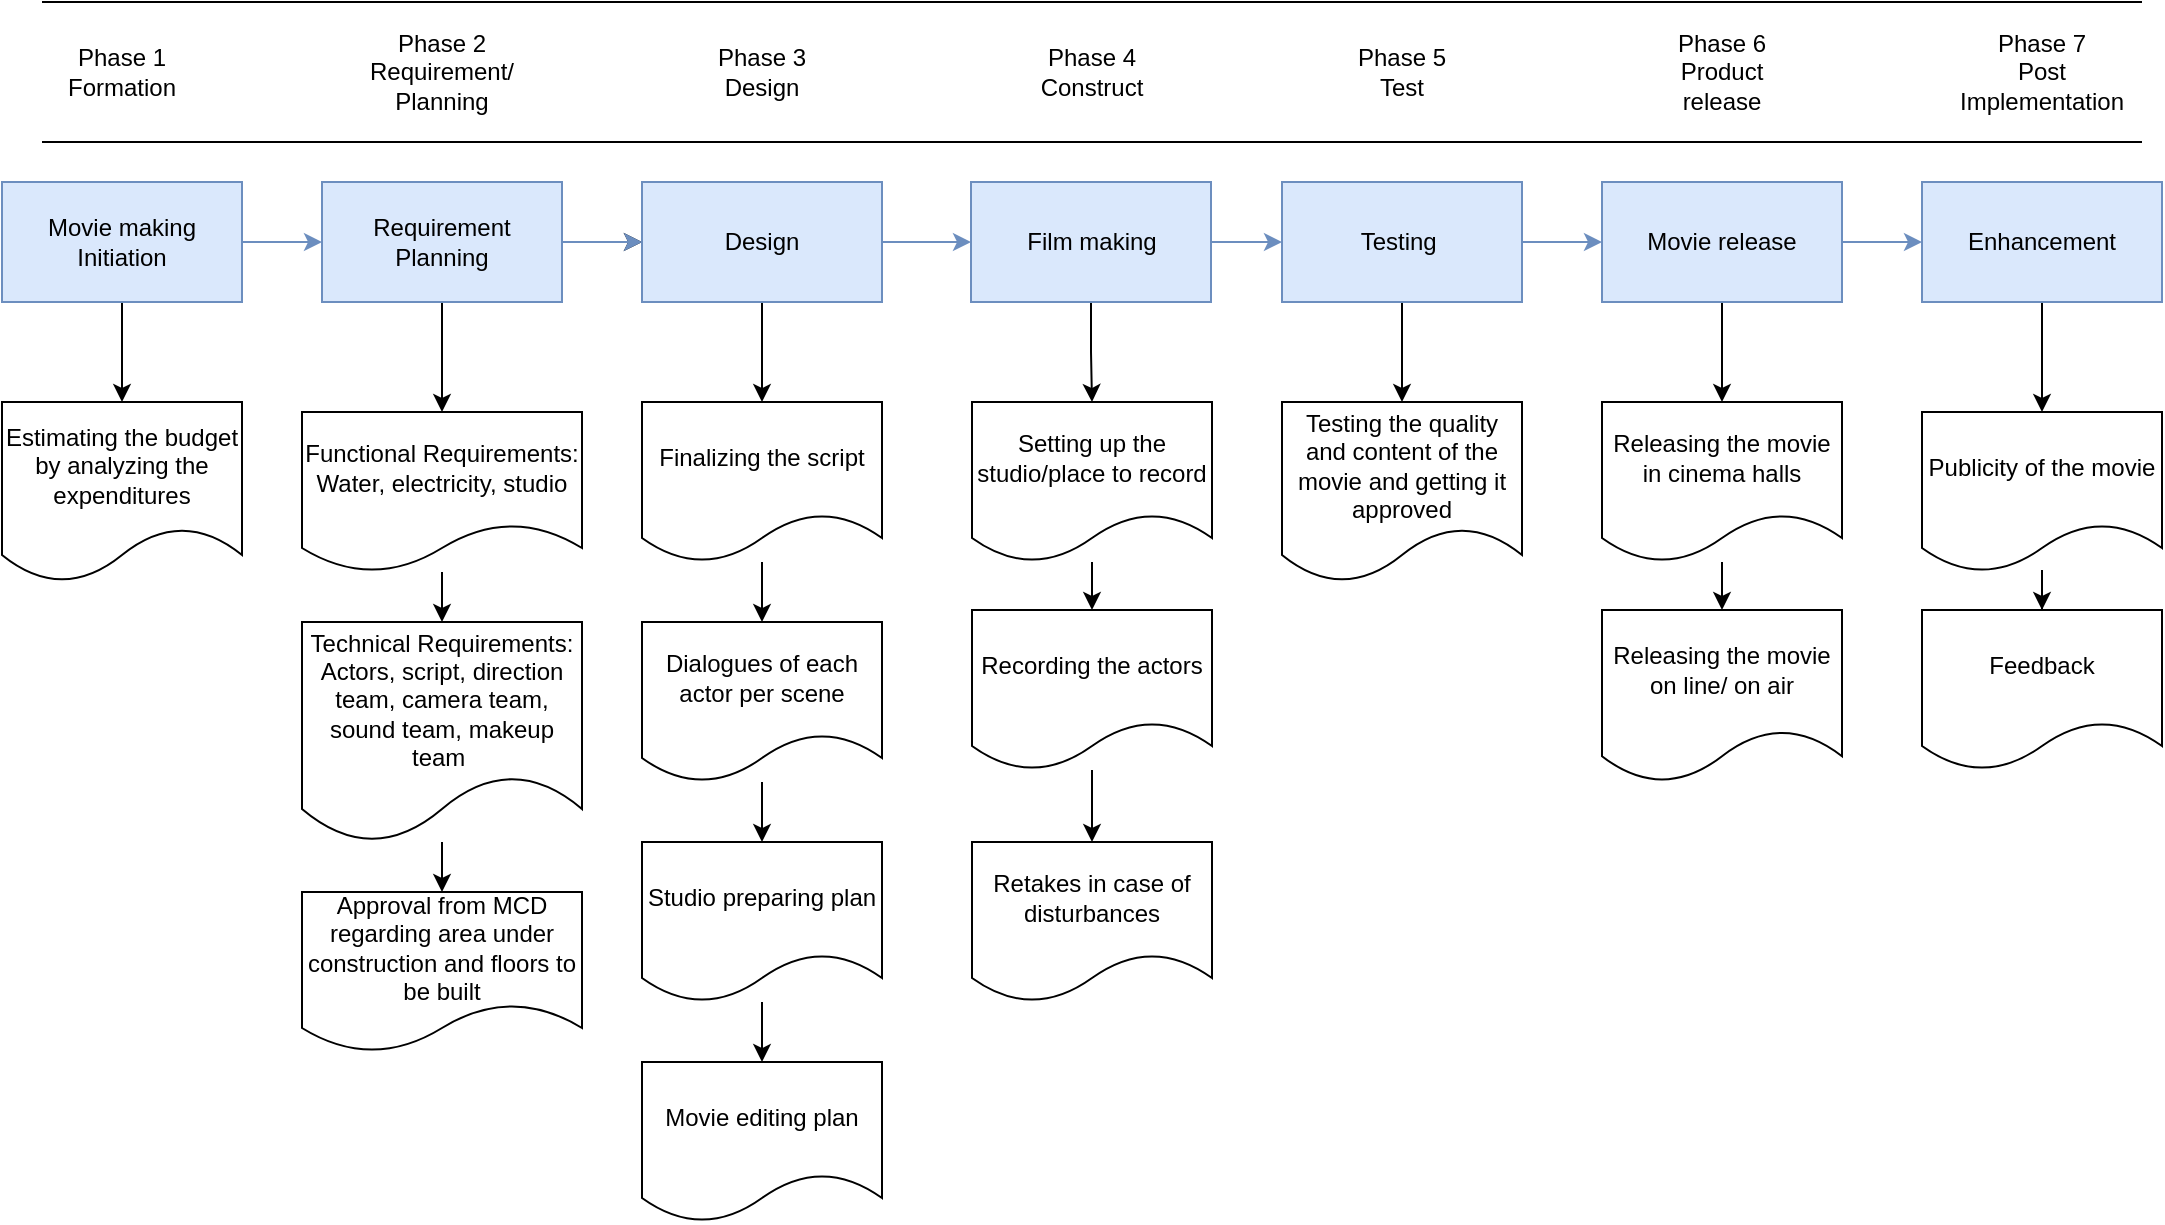 <mxfile version="16.4.3" type="github">
  <diagram id="LkDzFpfbwSy2pH1ypYPq" name="Page-1">
    <mxGraphModel dx="1038" dy="543" grid="1" gridSize="10" guides="1" tooltips="1" connect="1" arrows="1" fold="1" page="1" pageScale="1" pageWidth="850" pageHeight="1100" math="0" shadow="0">
      <root>
        <mxCell id="0" />
        <mxCell id="1" parent="0" />
        <mxCell id="v1i57e1MyZaDkJ1OwCc9-1" value="" style="edgeStyle=orthogonalEdgeStyle;rounded=0;orthogonalLoop=1;jettySize=auto;html=1;fillColor=#dae8fc;strokeColor=#6c8ebf;" edge="1" parent="1" source="v1i57e1MyZaDkJ1OwCc9-3" target="v1i57e1MyZaDkJ1OwCc9-7">
          <mxGeometry relative="1" as="geometry" />
        </mxCell>
        <mxCell id="v1i57e1MyZaDkJ1OwCc9-2" value="" style="edgeStyle=orthogonalEdgeStyle;rounded=0;orthogonalLoop=1;jettySize=auto;html=1;" edge="1" parent="1" source="v1i57e1MyZaDkJ1OwCc9-3" target="v1i57e1MyZaDkJ1OwCc9-11">
          <mxGeometry relative="1" as="geometry" />
        </mxCell>
        <mxCell id="v1i57e1MyZaDkJ1OwCc9-3" value="Movie making Initiation" style="rounded=0;whiteSpace=wrap;html=1;fillColor=#dae8fc;strokeColor=#6c8ebf;" vertex="1" parent="1">
          <mxGeometry x="40" y="200" width="120" height="60" as="geometry" />
        </mxCell>
        <mxCell id="v1i57e1MyZaDkJ1OwCc9-4" value="" style="edgeStyle=orthogonalEdgeStyle;rounded=0;orthogonalLoop=1;jettySize=auto;html=1;" edge="1" parent="1" source="v1i57e1MyZaDkJ1OwCc9-7" target="v1i57e1MyZaDkJ1OwCc9-10">
          <mxGeometry relative="1" as="geometry" />
        </mxCell>
        <mxCell id="v1i57e1MyZaDkJ1OwCc9-5" value="" style="edgeStyle=orthogonalEdgeStyle;rounded=0;orthogonalLoop=1;jettySize=auto;html=1;" edge="1" parent="1" source="v1i57e1MyZaDkJ1OwCc9-7" target="v1i57e1MyZaDkJ1OwCc9-13">
          <mxGeometry relative="1" as="geometry" />
        </mxCell>
        <mxCell id="v1i57e1MyZaDkJ1OwCc9-6" value="" style="edgeStyle=orthogonalEdgeStyle;rounded=0;orthogonalLoop=1;jettySize=auto;html=1;fillColor=#dae8fc;strokeColor=#6c8ebf;" edge="1" parent="1" source="v1i57e1MyZaDkJ1OwCc9-7" target="v1i57e1MyZaDkJ1OwCc9-10">
          <mxGeometry relative="1" as="geometry" />
        </mxCell>
        <mxCell id="v1i57e1MyZaDkJ1OwCc9-7" value="Requirement&lt;br&gt;Planning" style="rounded=0;whiteSpace=wrap;html=1;fillColor=#dae8fc;strokeColor=#6c8ebf;" vertex="1" parent="1">
          <mxGeometry x="200" y="200" width="120" height="60" as="geometry" />
        </mxCell>
        <mxCell id="v1i57e1MyZaDkJ1OwCc9-8" value="" style="edgeStyle=orthogonalEdgeStyle;rounded=0;orthogonalLoop=1;jettySize=auto;html=1;" edge="1" parent="1" source="v1i57e1MyZaDkJ1OwCc9-10" target="v1i57e1MyZaDkJ1OwCc9-18">
          <mxGeometry relative="1" as="geometry" />
        </mxCell>
        <mxCell id="v1i57e1MyZaDkJ1OwCc9-9" value="" style="edgeStyle=orthogonalEdgeStyle;rounded=0;orthogonalLoop=1;jettySize=auto;html=1;fillColor=#dae8fc;strokeColor=#6c8ebf;" edge="1" parent="1" source="v1i57e1MyZaDkJ1OwCc9-10" target="v1i57e1MyZaDkJ1OwCc9-25">
          <mxGeometry relative="1" as="geometry" />
        </mxCell>
        <mxCell id="v1i57e1MyZaDkJ1OwCc9-10" value="Design" style="rounded=0;whiteSpace=wrap;html=1;fillColor=#dae8fc;strokeColor=#6c8ebf;" vertex="1" parent="1">
          <mxGeometry x="360" y="200" width="120" height="60" as="geometry" />
        </mxCell>
        <mxCell id="v1i57e1MyZaDkJ1OwCc9-11" value="Estimating the budget by analyzing the expenditures" style="shape=document;whiteSpace=wrap;html=1;boundedLbl=1;" vertex="1" parent="1">
          <mxGeometry x="40" y="310" width="120" height="90" as="geometry" />
        </mxCell>
        <mxCell id="v1i57e1MyZaDkJ1OwCc9-12" value="" style="edgeStyle=orthogonalEdgeStyle;rounded=0;orthogonalLoop=1;jettySize=auto;html=1;" edge="1" parent="1" source="v1i57e1MyZaDkJ1OwCc9-13" target="v1i57e1MyZaDkJ1OwCc9-15">
          <mxGeometry relative="1" as="geometry" />
        </mxCell>
        <mxCell id="v1i57e1MyZaDkJ1OwCc9-13" value="Functional Requirements:&lt;br&gt;Water, electricity, studio" style="shape=document;whiteSpace=wrap;html=1;boundedLbl=1;rounded=0;" vertex="1" parent="1">
          <mxGeometry x="190" y="315" width="140" height="80" as="geometry" />
        </mxCell>
        <mxCell id="v1i57e1MyZaDkJ1OwCc9-14" value="" style="edgeStyle=orthogonalEdgeStyle;rounded=0;orthogonalLoop=1;jettySize=auto;html=1;" edge="1" parent="1" source="v1i57e1MyZaDkJ1OwCc9-15" target="v1i57e1MyZaDkJ1OwCc9-16">
          <mxGeometry relative="1" as="geometry" />
        </mxCell>
        <mxCell id="v1i57e1MyZaDkJ1OwCc9-15" value="Technical Requirements:&lt;br&gt;Actors, script, direction team, camera team, sound team, makeup team&amp;nbsp;" style="shape=document;whiteSpace=wrap;html=1;boundedLbl=1;rounded=0;" vertex="1" parent="1">
          <mxGeometry x="190" y="420" width="140" height="110" as="geometry" />
        </mxCell>
        <mxCell id="v1i57e1MyZaDkJ1OwCc9-16" value="Approval from MCD regarding area under construction and floors to be built" style="shape=document;whiteSpace=wrap;html=1;boundedLbl=1;rounded=0;" vertex="1" parent="1">
          <mxGeometry x="190" y="555" width="140" height="80" as="geometry" />
        </mxCell>
        <mxCell id="v1i57e1MyZaDkJ1OwCc9-17" value="" style="edgeStyle=orthogonalEdgeStyle;rounded=0;orthogonalLoop=1;jettySize=auto;html=1;" edge="1" parent="1" source="v1i57e1MyZaDkJ1OwCc9-18" target="v1i57e1MyZaDkJ1OwCc9-20">
          <mxGeometry relative="1" as="geometry" />
        </mxCell>
        <mxCell id="v1i57e1MyZaDkJ1OwCc9-18" value="Finalizing the script" style="shape=document;whiteSpace=wrap;html=1;boundedLbl=1;rounded=0;" vertex="1" parent="1">
          <mxGeometry x="360" y="310" width="120" height="80" as="geometry" />
        </mxCell>
        <mxCell id="v1i57e1MyZaDkJ1OwCc9-19" value="" style="edgeStyle=orthogonalEdgeStyle;rounded=0;orthogonalLoop=1;jettySize=auto;html=1;" edge="1" parent="1" source="v1i57e1MyZaDkJ1OwCc9-20" target="v1i57e1MyZaDkJ1OwCc9-22">
          <mxGeometry relative="1" as="geometry" />
        </mxCell>
        <mxCell id="v1i57e1MyZaDkJ1OwCc9-20" value="Dialogues of each actor per scene" style="shape=document;whiteSpace=wrap;html=1;boundedLbl=1;rounded=0;" vertex="1" parent="1">
          <mxGeometry x="360" y="420" width="120" height="80" as="geometry" />
        </mxCell>
        <mxCell id="v1i57e1MyZaDkJ1OwCc9-21" value="" style="edgeStyle=orthogonalEdgeStyle;rounded=0;orthogonalLoop=1;jettySize=auto;html=1;" edge="1" parent="1" source="v1i57e1MyZaDkJ1OwCc9-22" target="v1i57e1MyZaDkJ1OwCc9-38">
          <mxGeometry relative="1" as="geometry" />
        </mxCell>
        <mxCell id="v1i57e1MyZaDkJ1OwCc9-22" value="Studio preparing plan" style="shape=document;whiteSpace=wrap;html=1;boundedLbl=1;rounded=0;" vertex="1" parent="1">
          <mxGeometry x="360" y="530" width="120" height="80" as="geometry" />
        </mxCell>
        <mxCell id="v1i57e1MyZaDkJ1OwCc9-23" value="" style="edgeStyle=orthogonalEdgeStyle;rounded=0;orthogonalLoop=1;jettySize=auto;html=1;" edge="1" parent="1" source="v1i57e1MyZaDkJ1OwCc9-25" target="v1i57e1MyZaDkJ1OwCc9-27">
          <mxGeometry relative="1" as="geometry" />
        </mxCell>
        <mxCell id="v1i57e1MyZaDkJ1OwCc9-24" value="" style="edgeStyle=orthogonalEdgeStyle;rounded=0;orthogonalLoop=1;jettySize=auto;html=1;fillColor=#dae8fc;strokeColor=#6c8ebf;" edge="1" parent="1" source="v1i57e1MyZaDkJ1OwCc9-25" target="v1i57e1MyZaDkJ1OwCc9-34">
          <mxGeometry relative="1" as="geometry" />
        </mxCell>
        <mxCell id="v1i57e1MyZaDkJ1OwCc9-25" value="Film making" style="rounded=0;whiteSpace=wrap;html=1;fillColor=#dae8fc;strokeColor=#6c8ebf;" vertex="1" parent="1">
          <mxGeometry x="524.5" y="200" width="120" height="60" as="geometry" />
        </mxCell>
        <mxCell id="v1i57e1MyZaDkJ1OwCc9-26" value="" style="edgeStyle=orthogonalEdgeStyle;rounded=0;orthogonalLoop=1;jettySize=auto;html=1;" edge="1" parent="1" source="v1i57e1MyZaDkJ1OwCc9-27" target="v1i57e1MyZaDkJ1OwCc9-29">
          <mxGeometry relative="1" as="geometry" />
        </mxCell>
        <mxCell id="v1i57e1MyZaDkJ1OwCc9-27" value="Setting up the studio/place to record" style="shape=document;whiteSpace=wrap;html=1;boundedLbl=1;rounded=0;" vertex="1" parent="1">
          <mxGeometry x="525" y="310" width="120" height="80" as="geometry" />
        </mxCell>
        <mxCell id="v1i57e1MyZaDkJ1OwCc9-28" value="" style="edgeStyle=orthogonalEdgeStyle;rounded=0;orthogonalLoop=1;jettySize=auto;html=1;" edge="1" parent="1" source="v1i57e1MyZaDkJ1OwCc9-29" target="v1i57e1MyZaDkJ1OwCc9-31">
          <mxGeometry relative="1" as="geometry" />
        </mxCell>
        <mxCell id="v1i57e1MyZaDkJ1OwCc9-29" value="Recording the actors" style="shape=document;whiteSpace=wrap;html=1;boundedLbl=1;rounded=0;" vertex="1" parent="1">
          <mxGeometry x="525" y="414" width="120" height="80" as="geometry" />
        </mxCell>
        <mxCell id="v1i57e1MyZaDkJ1OwCc9-31" value="Retakes in case of disturbances" style="shape=document;whiteSpace=wrap;html=1;boundedLbl=1;rounded=0;" vertex="1" parent="1">
          <mxGeometry x="525" y="530" width="120" height="80" as="geometry" />
        </mxCell>
        <mxCell id="v1i57e1MyZaDkJ1OwCc9-32" value="" style="edgeStyle=orthogonalEdgeStyle;rounded=0;orthogonalLoop=1;jettySize=auto;html=1;" edge="1" parent="1" source="v1i57e1MyZaDkJ1OwCc9-34" target="v1i57e1MyZaDkJ1OwCc9-36">
          <mxGeometry relative="1" as="geometry" />
        </mxCell>
        <mxCell id="v1i57e1MyZaDkJ1OwCc9-33" value="" style="edgeStyle=orthogonalEdgeStyle;rounded=0;orthogonalLoop=1;jettySize=auto;html=1;fillColor=#dae8fc;strokeColor=#6c8ebf;" edge="1" parent="1" source="v1i57e1MyZaDkJ1OwCc9-34" target="v1i57e1MyZaDkJ1OwCc9-42">
          <mxGeometry relative="1" as="geometry" />
        </mxCell>
        <mxCell id="v1i57e1MyZaDkJ1OwCc9-34" value="Testing&amp;nbsp;" style="rounded=0;whiteSpace=wrap;html=1;fillColor=#dae8fc;strokeColor=#6c8ebf;" vertex="1" parent="1">
          <mxGeometry x="680" y="200" width="120" height="60" as="geometry" />
        </mxCell>
        <mxCell id="v1i57e1MyZaDkJ1OwCc9-36" value="Testing the quality and content of the movie and getting it approved" style="shape=document;whiteSpace=wrap;html=1;boundedLbl=1;rounded=0;" vertex="1" parent="1">
          <mxGeometry x="680" y="310" width="120" height="90" as="geometry" />
        </mxCell>
        <mxCell id="v1i57e1MyZaDkJ1OwCc9-38" value="Movie editing plan" style="shape=document;whiteSpace=wrap;html=1;boundedLbl=1;rounded=0;" vertex="1" parent="1">
          <mxGeometry x="360" y="640" width="120" height="80" as="geometry" />
        </mxCell>
        <mxCell id="v1i57e1MyZaDkJ1OwCc9-40" value="" style="edgeStyle=orthogonalEdgeStyle;rounded=0;orthogonalLoop=1;jettySize=auto;html=1;" edge="1" parent="1" source="v1i57e1MyZaDkJ1OwCc9-42" target="v1i57e1MyZaDkJ1OwCc9-44">
          <mxGeometry relative="1" as="geometry" />
        </mxCell>
        <mxCell id="v1i57e1MyZaDkJ1OwCc9-41" value="" style="edgeStyle=orthogonalEdgeStyle;rounded=0;orthogonalLoop=1;jettySize=auto;html=1;fillColor=#dae8fc;strokeColor=#6c8ebf;" edge="1" parent="1" source="v1i57e1MyZaDkJ1OwCc9-42" target="v1i57e1MyZaDkJ1OwCc9-47">
          <mxGeometry relative="1" as="geometry" />
        </mxCell>
        <mxCell id="v1i57e1MyZaDkJ1OwCc9-42" value="Movie release" style="whiteSpace=wrap;html=1;rounded=0;fillColor=#dae8fc;strokeColor=#6c8ebf;" vertex="1" parent="1">
          <mxGeometry x="840" y="200" width="120" height="60" as="geometry" />
        </mxCell>
        <mxCell id="v1i57e1MyZaDkJ1OwCc9-43" value="" style="edgeStyle=orthogonalEdgeStyle;rounded=0;orthogonalLoop=1;jettySize=auto;html=1;" edge="1" parent="1" source="v1i57e1MyZaDkJ1OwCc9-44" target="v1i57e1MyZaDkJ1OwCc9-45">
          <mxGeometry relative="1" as="geometry" />
        </mxCell>
        <mxCell id="v1i57e1MyZaDkJ1OwCc9-44" value="Releasing the movie in cinema halls" style="shape=document;whiteSpace=wrap;html=1;boundedLbl=1;rounded=0;" vertex="1" parent="1">
          <mxGeometry x="840" y="310" width="120" height="80" as="geometry" />
        </mxCell>
        <mxCell id="v1i57e1MyZaDkJ1OwCc9-45" value="Releasing the movie on line/ on air" style="shape=document;whiteSpace=wrap;html=1;boundedLbl=1;rounded=0;" vertex="1" parent="1">
          <mxGeometry x="840" y="414" width="120" height="86" as="geometry" />
        </mxCell>
        <mxCell id="v1i57e1MyZaDkJ1OwCc9-46" value="" style="edgeStyle=orthogonalEdgeStyle;rounded=0;orthogonalLoop=1;jettySize=auto;html=1;" edge="1" parent="1" source="v1i57e1MyZaDkJ1OwCc9-47" target="v1i57e1MyZaDkJ1OwCc9-49">
          <mxGeometry relative="1" as="geometry" />
        </mxCell>
        <mxCell id="v1i57e1MyZaDkJ1OwCc9-47" value="Enhancement" style="whiteSpace=wrap;html=1;rounded=0;fillColor=#dae8fc;strokeColor=#6c8ebf;" vertex="1" parent="1">
          <mxGeometry x="1000" y="200" width="120" height="60" as="geometry" />
        </mxCell>
        <mxCell id="v1i57e1MyZaDkJ1OwCc9-48" value="" style="edgeStyle=orthogonalEdgeStyle;rounded=0;orthogonalLoop=1;jettySize=auto;html=1;" edge="1" parent="1" source="v1i57e1MyZaDkJ1OwCc9-49" target="v1i57e1MyZaDkJ1OwCc9-50">
          <mxGeometry relative="1" as="geometry" />
        </mxCell>
        <mxCell id="v1i57e1MyZaDkJ1OwCc9-49" value="Publicity of the movie" style="shape=document;whiteSpace=wrap;html=1;boundedLbl=1;rounded=0;" vertex="1" parent="1">
          <mxGeometry x="1000" y="315" width="120" height="80" as="geometry" />
        </mxCell>
        <mxCell id="v1i57e1MyZaDkJ1OwCc9-50" value="Feedback" style="shape=document;whiteSpace=wrap;html=1;boundedLbl=1;rounded=0;" vertex="1" parent="1">
          <mxGeometry x="1000" y="414" width="120" height="80" as="geometry" />
        </mxCell>
        <mxCell id="v1i57e1MyZaDkJ1OwCc9-51" value="Phase 1&lt;br&gt;Formation" style="text;html=1;strokeColor=none;fillColor=none;align=center;verticalAlign=middle;whiteSpace=wrap;rounded=0;" vertex="1" parent="1">
          <mxGeometry x="70" y="130" width="60" height="30" as="geometry" />
        </mxCell>
        <mxCell id="v1i57e1MyZaDkJ1OwCc9-52" value="Phase 2&lt;br&gt;Requirement/ Planning" style="text;html=1;strokeColor=none;fillColor=none;align=center;verticalAlign=middle;whiteSpace=wrap;rounded=0;" vertex="1" parent="1">
          <mxGeometry x="230" y="130" width="60" height="30" as="geometry" />
        </mxCell>
        <mxCell id="v1i57e1MyZaDkJ1OwCc9-53" value="Phase 3&lt;br&gt;Design" style="text;html=1;strokeColor=none;fillColor=none;align=center;verticalAlign=middle;whiteSpace=wrap;rounded=0;" vertex="1" parent="1">
          <mxGeometry x="390" y="130" width="60" height="30" as="geometry" />
        </mxCell>
        <mxCell id="v1i57e1MyZaDkJ1OwCc9-54" value="Phase 4&lt;br&gt;Construct" style="text;html=1;strokeColor=none;fillColor=none;align=center;verticalAlign=middle;whiteSpace=wrap;rounded=0;" vertex="1" parent="1">
          <mxGeometry x="555" y="130" width="60" height="30" as="geometry" />
        </mxCell>
        <mxCell id="v1i57e1MyZaDkJ1OwCc9-55" value="Phase 5&lt;br&gt;Test" style="text;html=1;strokeColor=none;fillColor=none;align=center;verticalAlign=middle;whiteSpace=wrap;rounded=0;" vertex="1" parent="1">
          <mxGeometry x="710" y="130" width="60" height="30" as="geometry" />
        </mxCell>
        <mxCell id="v1i57e1MyZaDkJ1OwCc9-56" value="Phase 6&lt;br&gt;Product release" style="text;html=1;strokeColor=none;fillColor=none;align=center;verticalAlign=middle;whiteSpace=wrap;rounded=0;" vertex="1" parent="1">
          <mxGeometry x="870" y="130" width="60" height="30" as="geometry" />
        </mxCell>
        <mxCell id="v1i57e1MyZaDkJ1OwCc9-57" value="Phase 7&lt;br&gt;Post Implementation" style="text;html=1;strokeColor=none;fillColor=none;align=center;verticalAlign=middle;whiteSpace=wrap;rounded=0;" vertex="1" parent="1">
          <mxGeometry x="1030" y="130" width="60" height="30" as="geometry" />
        </mxCell>
        <mxCell id="v1i57e1MyZaDkJ1OwCc9-58" value="" style="endArrow=none;html=1;rounded=0;" edge="1" parent="1">
          <mxGeometry width="50" height="50" relative="1" as="geometry">
            <mxPoint x="60" y="110" as="sourcePoint" />
            <mxPoint x="1110" y="110" as="targetPoint" />
          </mxGeometry>
        </mxCell>
        <mxCell id="v1i57e1MyZaDkJ1OwCc9-59" value="" style="endArrow=none;html=1;rounded=0;" edge="1" parent="1">
          <mxGeometry width="50" height="50" relative="1" as="geometry">
            <mxPoint x="60" y="180" as="sourcePoint" />
            <mxPoint x="1110" y="180" as="targetPoint" />
          </mxGeometry>
        </mxCell>
      </root>
    </mxGraphModel>
  </diagram>
</mxfile>
